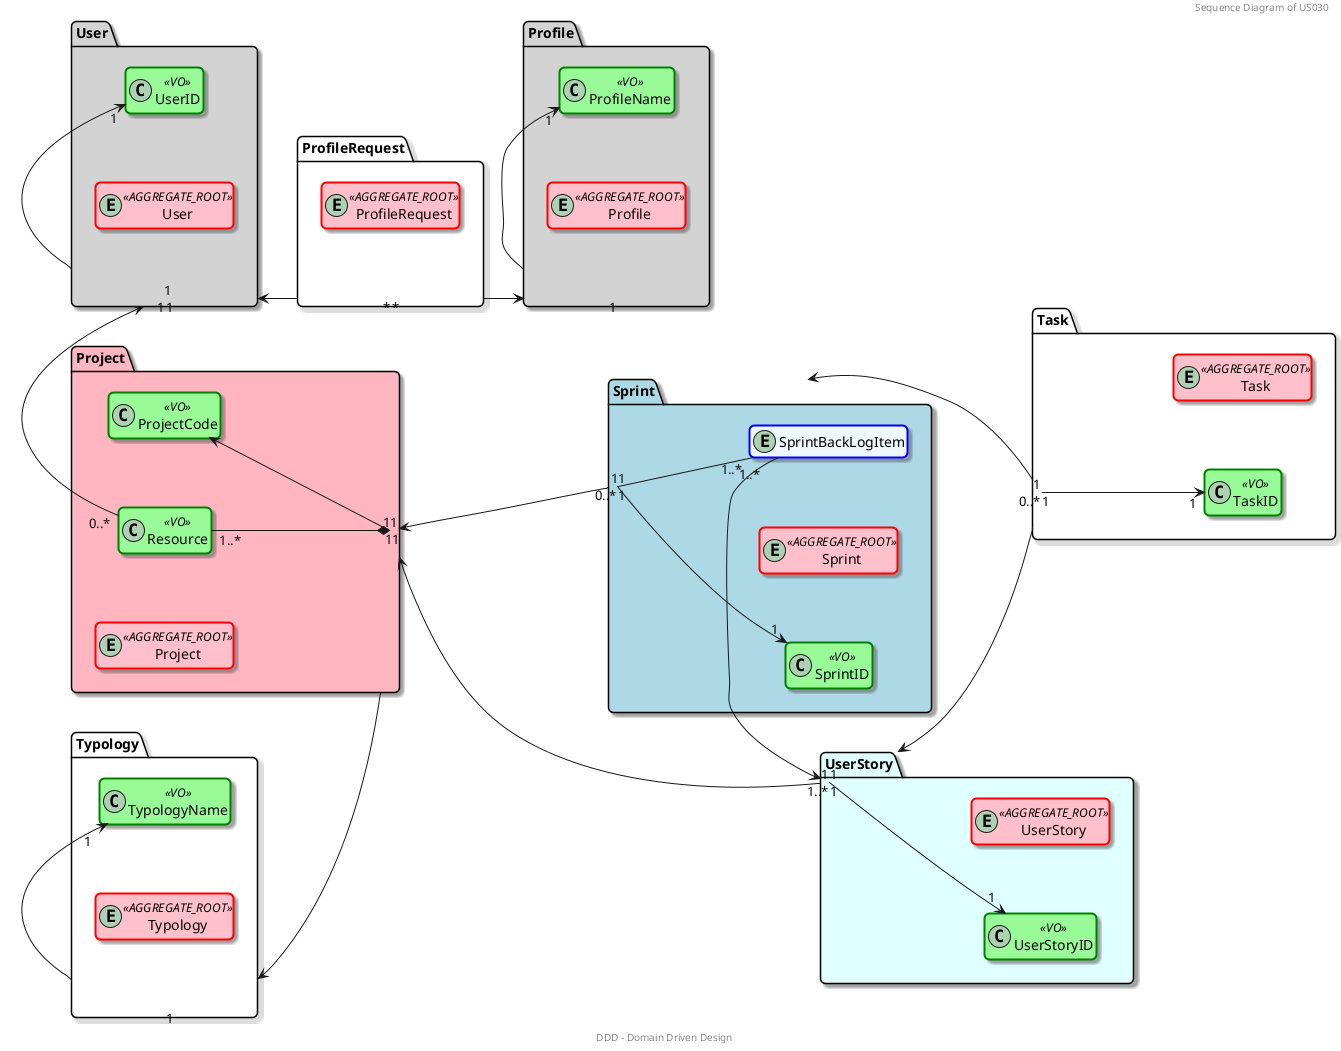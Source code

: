 @startuml
'https://plantuml.com/class-diagram

skinparam maxmessagesize 0
skinparam sequenceParticipant underline
skinparam shadowing true
'skinparam linetype ortho
skinparam roundcorner 10

left to right direction
hide members


header
Sequence Diagram of US030
endheader
center footer DDD - Domain Driven Design


package Project #lightpink{
    entity Project <<AGGREGATE_ROOT>> #pink ##[bold]red{}
    class ProjectCode <<VO>> #palegreen ##[bold]green{}
    class Resource  <<VO>> #palegreen ##[bold]green{}

}

package Sprint #lightblue{
    entity Sprint <<AGGREGATE_ROOT>> #pink ##[bold]red{}
    'entity TaskInSprint #aliceblue ##[bold]blue{}
    class SprintID <<VO>> #palegreen ##[bold]green{}
    entity SprintBackLogItem  #aliceblue ##[bold]blue{}


}

package UserStory #lightcyan{
    entity UserStory <<AGGREGATE_ROOT>> #pink ##[bold]red{}
    'entity TaskInUS #aliceblue ##[bold]blue{}
    class UserStoryID <<VO>> #palegreen ##[bold]green{}
}

package User #lightgrey{
    entity User <<AGGREGATE_ROOT>> #pink ##[bold]red{}
    class UserID <<VO>> #palegreen ##[bold]green{}

}

package Profile #lightgrey{
    entity Profile <<AGGREGATE_ROOT>> #pink ##[bold]red{}
    class ProfileName <<VO>> #palegreen ##[bold]green{}
}

package Typology{
    entity Typology <<AGGREGATE_ROOT>> #pink ##[bold]red{}
    class TypologyName <<VO>> #palegreen ##[bold]green{}
}

package ProfileRequest{
      entity ProfileRequest <<AGGREGATE_ROOT>> #pink ##[bold]red{}
}
package Task {
    entity Task <<AGGREGATE_ROOT>> #pink ##[bold]red{}
    class TaskID <<VO>> #palegreen ##[bold]green{}

}

Project "1"<-down- "0..*" Sprint
Project -right-> ProjectCode
Project "1"<-down-"1..*"UserStory
Project "1"*-up- "1..*" Resource
Project "1"-up->"1" Typology


User "1"-right->"1" UserID

Profile -right-> "1"ProfileName

Typology -left-> "1"TypologyName

Resource "0..*"-right->"1" User

ProfileRequest"*" -up-> "1" User
ProfileRequest"*" --> "1" Profile

'Sprint "0..*"-left-*TaskInSprint
Sprint "1"-->"1" SprintID
Sprint "1"<--"1" Task
Sprint "1"--"1..*" SprintBackLogItem

SprintBackLogItem "1..*" -right->"1" UserStory


'UserStory  *-- "0..*" TaskInUS
UserStory "1"-down->"1" UserStoryID
''UserStory "1..*"--> "1..*"Sprint
UserStory "1"<-- "0..*"Task

Task "1"--> "1"TaskID

skinparam nodesep 70
'
'skinparam ranksep 60

@enduml